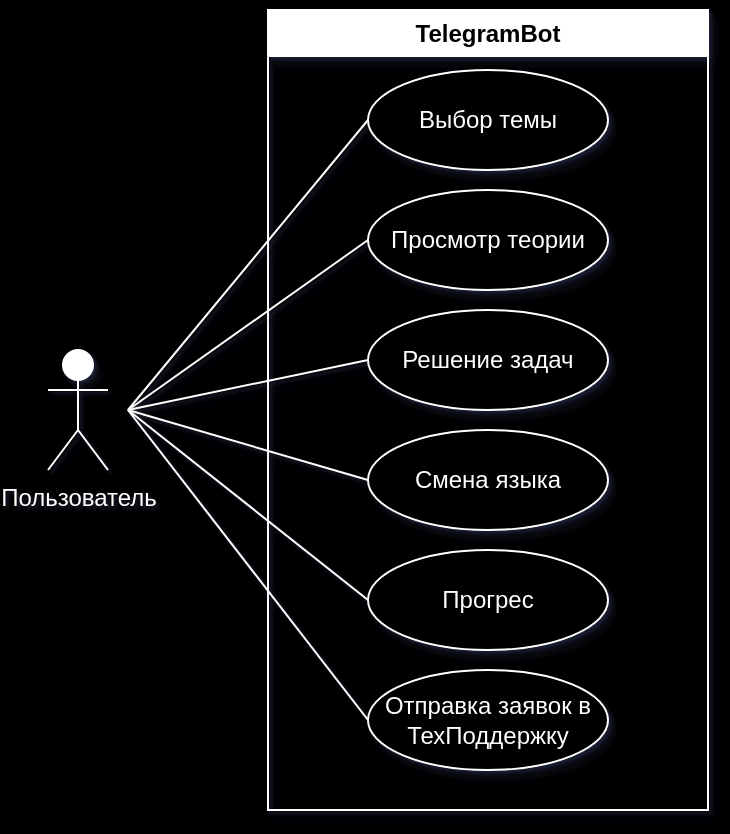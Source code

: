 <mxfile version="22.1.18" type="device">
  <diagram name="Страница — 1" id="3-DO5T_OI99sgI3wo8PP">
    <mxGraphModel dx="874" dy="471" grid="0" gridSize="10" guides="1" tooltips="1" connect="1" arrows="1" fold="1" page="0" pageScale="1" pageWidth="827" pageHeight="1169" background="#000000" math="0" shadow="1">
      <root>
        <mxCell id="0" />
        <mxCell id="1" parent="0" />
        <mxCell id="sNvMC9tmYBJjPTIn8PPV-1" value="TelegramBot" style="swimlane;whiteSpace=wrap;html=1;strokeColor=#FFFFFF;fontColor=#000000;labelBackgroundColor=none;shadow=1;" parent="1" vertex="1">
          <mxGeometry x="310" y="60" width="220" height="400" as="geometry" />
        </mxCell>
        <mxCell id="sNvMC9tmYBJjPTIn8PPV-3" value="Просмотр теории" style="ellipse;whiteSpace=wrap;html=1;strokeColor=#FFFFFF;fontColor=#FFFFFF;fillColor=#000000;shadow=1;" parent="sNvMC9tmYBJjPTIn8PPV-1" vertex="1">
          <mxGeometry x="50" y="90" width="120" height="50" as="geometry" />
        </mxCell>
        <mxCell id="sNvMC9tmYBJjPTIn8PPV-6" value="Решение задач" style="ellipse;whiteSpace=wrap;html=1;strokeColor=#FFFFFF;fontColor=#FFFFFF;fillColor=#000000;shadow=1;" parent="sNvMC9tmYBJjPTIn8PPV-1" vertex="1">
          <mxGeometry x="50" y="150" width="120" height="50" as="geometry" />
        </mxCell>
        <mxCell id="sNvMC9tmYBJjPTIn8PPV-5" value="Смена языка" style="ellipse;whiteSpace=wrap;html=1;strokeColor=#FFFFFF;fontColor=#FFFFFF;fillColor=#000000;shadow=1;" parent="sNvMC9tmYBJjPTIn8PPV-1" vertex="1">
          <mxGeometry x="50" y="210" width="120" height="50" as="geometry" />
        </mxCell>
        <mxCell id="sNvMC9tmYBJjPTIn8PPV-4" value="Прогрес" style="ellipse;whiteSpace=wrap;html=1;strokeColor=#FFFFFF;fontColor=#FFFFFF;fillColor=#000000;shadow=1;" parent="sNvMC9tmYBJjPTIn8PPV-1" vertex="1">
          <mxGeometry x="50" y="270" width="120" height="50" as="geometry" />
        </mxCell>
        <mxCell id="sNvMC9tmYBJjPTIn8PPV-7" value="Отправка заявок в ТехПоддержку" style="ellipse;whiteSpace=wrap;html=1;strokeColor=#FFFFFF;fontColor=#FFFFFF;fillColor=#000000;shadow=1;" parent="sNvMC9tmYBJjPTIn8PPV-1" vertex="1">
          <mxGeometry x="50" y="330" width="120" height="50" as="geometry" />
        </mxCell>
        <mxCell id="sNvMC9tmYBJjPTIn8PPV-8" value="Выбор темы" style="ellipse;whiteSpace=wrap;html=1;strokeColor=#FFFFFF;fontColor=#FFFFFF;fillColor=#000000;shadow=1;" parent="sNvMC9tmYBJjPTIn8PPV-1" vertex="1">
          <mxGeometry x="50" y="30" width="120" height="50" as="geometry" />
        </mxCell>
        <mxCell id="sNvMC9tmYBJjPTIn8PPV-2" value="Пользователь" style="shape=umlActor;verticalLabelPosition=bottom;verticalAlign=top;html=1;outlineConnect=0;strokeColor=#FFFFFF;fontColor=#FFFFFF;shadow=1;" parent="1" vertex="1">
          <mxGeometry x="200" y="230" width="30" height="60" as="geometry" />
        </mxCell>
        <mxCell id="sNvMC9tmYBJjPTIn8PPV-9" value="" style="endArrow=none;html=1;rounded=0;entryX=0;entryY=0.5;entryDx=0;entryDy=0;strokeColor=#FFFFFF;fontColor=#FFFFFF;shadow=1;" parent="1" target="sNvMC9tmYBJjPTIn8PPV-8" edge="1">
          <mxGeometry width="50" height="50" relative="1" as="geometry">
            <mxPoint x="240" y="260" as="sourcePoint" />
            <mxPoint x="290" y="210" as="targetPoint" />
          </mxGeometry>
        </mxCell>
        <mxCell id="sNvMC9tmYBJjPTIn8PPV-10" value="" style="endArrow=none;html=1;rounded=0;entryX=0;entryY=0.5;entryDx=0;entryDy=0;strokeColor=#FFFFFF;fontColor=#FFFFFF;shadow=1;" parent="1" target="sNvMC9tmYBJjPTIn8PPV-3" edge="1">
          <mxGeometry width="50" height="50" relative="1" as="geometry">
            <mxPoint x="240" y="260" as="sourcePoint" />
            <mxPoint x="300" y="250" as="targetPoint" />
          </mxGeometry>
        </mxCell>
        <mxCell id="sNvMC9tmYBJjPTIn8PPV-11" value="" style="endArrow=none;html=1;rounded=0;entryX=0;entryY=0.5;entryDx=0;entryDy=0;strokeColor=#FFFFFF;fontColor=#FFFFFF;shadow=1;" parent="1" target="sNvMC9tmYBJjPTIn8PPV-6" edge="1">
          <mxGeometry width="50" height="50" relative="1" as="geometry">
            <mxPoint x="240" y="260" as="sourcePoint" />
            <mxPoint x="300" y="250" as="targetPoint" />
          </mxGeometry>
        </mxCell>
        <mxCell id="sNvMC9tmYBJjPTIn8PPV-12" value="" style="endArrow=none;html=1;rounded=0;entryX=0;entryY=0.5;entryDx=0;entryDy=0;strokeColor=#FFFFFF;fontColor=#FFFFFF;shadow=1;" parent="1" target="sNvMC9tmYBJjPTIn8PPV-5" edge="1">
          <mxGeometry width="50" height="50" relative="1" as="geometry">
            <mxPoint x="240" y="260" as="sourcePoint" />
            <mxPoint x="280" y="280" as="targetPoint" />
          </mxGeometry>
        </mxCell>
        <mxCell id="sNvMC9tmYBJjPTIn8PPV-13" value="" style="endArrow=none;html=1;rounded=0;entryX=0;entryY=0.5;entryDx=0;entryDy=0;strokeColor=#FFFFFF;fontColor=#FFFFFF;shadow=1;" parent="1" target="sNvMC9tmYBJjPTIn8PPV-4" edge="1">
          <mxGeometry width="50" height="50" relative="1" as="geometry">
            <mxPoint x="240" y="260" as="sourcePoint" />
            <mxPoint x="280" y="310" as="targetPoint" />
          </mxGeometry>
        </mxCell>
        <mxCell id="sNvMC9tmYBJjPTIn8PPV-14" value="" style="endArrow=none;html=1;rounded=0;entryX=0;entryY=0.5;entryDx=0;entryDy=0;strokeColor=#FFFFFF;fontColor=#FFFFFF;shadow=1;" parent="1" target="sNvMC9tmYBJjPTIn8PPV-7" edge="1">
          <mxGeometry width="50" height="50" relative="1" as="geometry">
            <mxPoint x="240" y="260" as="sourcePoint" />
            <mxPoint x="270" y="340" as="targetPoint" />
          </mxGeometry>
        </mxCell>
      </root>
    </mxGraphModel>
  </diagram>
</mxfile>
